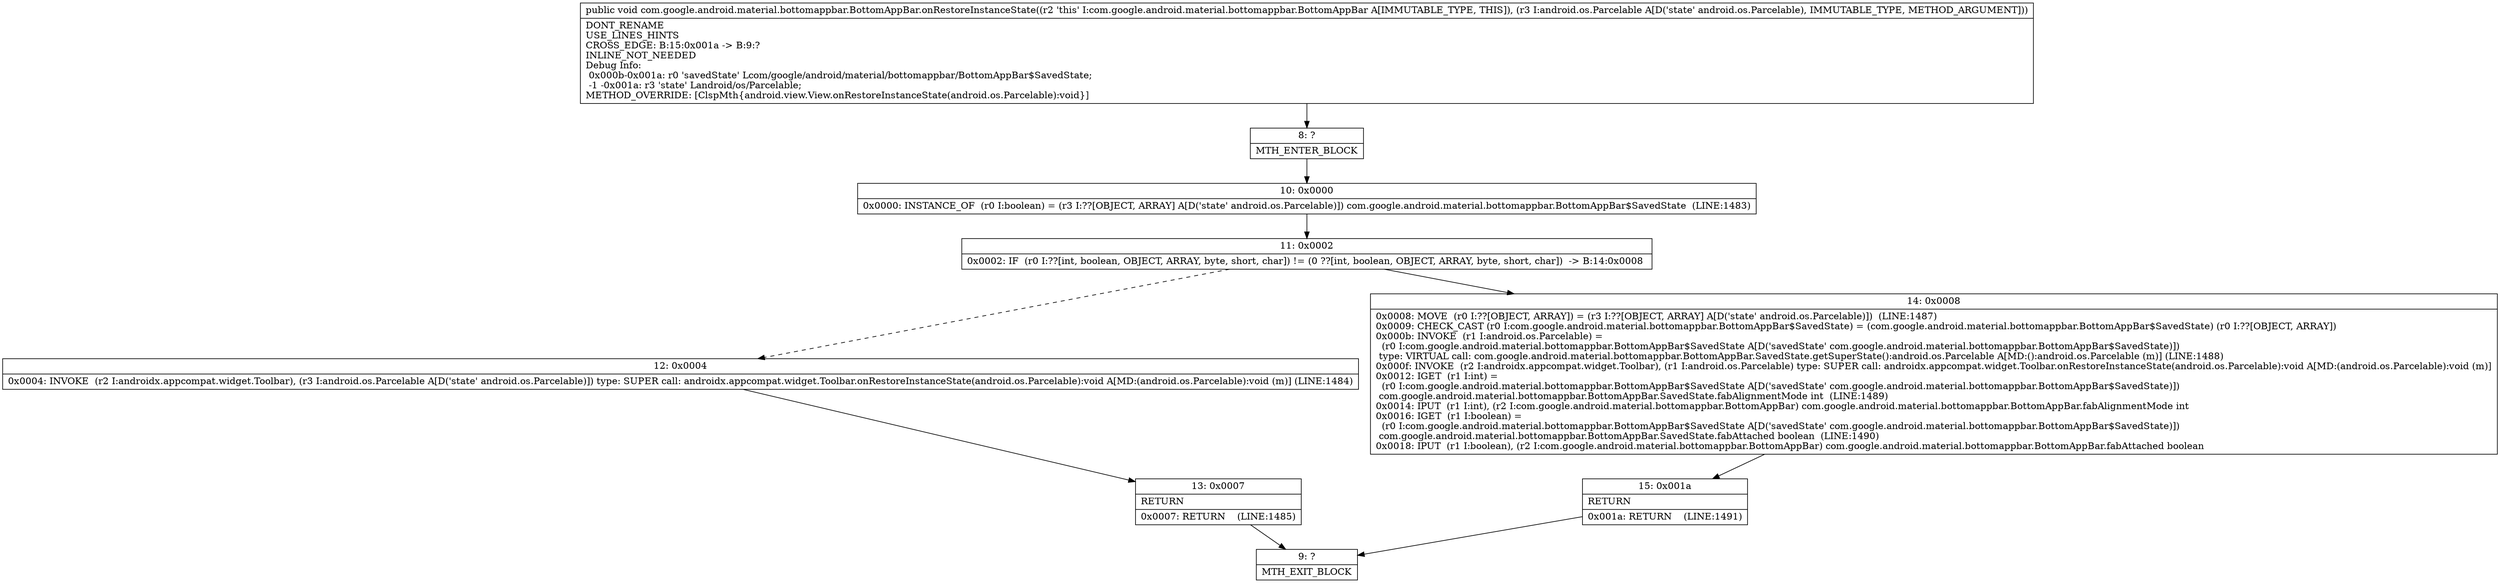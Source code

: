 digraph "CFG forcom.google.android.material.bottomappbar.BottomAppBar.onRestoreInstanceState(Landroid\/os\/Parcelable;)V" {
Node_8 [shape=record,label="{8\:\ ?|MTH_ENTER_BLOCK\l}"];
Node_10 [shape=record,label="{10\:\ 0x0000|0x0000: INSTANCE_OF  (r0 I:boolean) = (r3 I:??[OBJECT, ARRAY] A[D('state' android.os.Parcelable)]) com.google.android.material.bottomappbar.BottomAppBar$SavedState  (LINE:1483)\l}"];
Node_11 [shape=record,label="{11\:\ 0x0002|0x0002: IF  (r0 I:??[int, boolean, OBJECT, ARRAY, byte, short, char]) != (0 ??[int, boolean, OBJECT, ARRAY, byte, short, char])  \-\> B:14:0x0008 \l}"];
Node_12 [shape=record,label="{12\:\ 0x0004|0x0004: INVOKE  (r2 I:androidx.appcompat.widget.Toolbar), (r3 I:android.os.Parcelable A[D('state' android.os.Parcelable)]) type: SUPER call: androidx.appcompat.widget.Toolbar.onRestoreInstanceState(android.os.Parcelable):void A[MD:(android.os.Parcelable):void (m)] (LINE:1484)\l}"];
Node_13 [shape=record,label="{13\:\ 0x0007|RETURN\l|0x0007: RETURN    (LINE:1485)\l}"];
Node_9 [shape=record,label="{9\:\ ?|MTH_EXIT_BLOCK\l}"];
Node_14 [shape=record,label="{14\:\ 0x0008|0x0008: MOVE  (r0 I:??[OBJECT, ARRAY]) = (r3 I:??[OBJECT, ARRAY] A[D('state' android.os.Parcelable)])  (LINE:1487)\l0x0009: CHECK_CAST (r0 I:com.google.android.material.bottomappbar.BottomAppBar$SavedState) = (com.google.android.material.bottomappbar.BottomAppBar$SavedState) (r0 I:??[OBJECT, ARRAY]) \l0x000b: INVOKE  (r1 I:android.os.Parcelable) = \l  (r0 I:com.google.android.material.bottomappbar.BottomAppBar$SavedState A[D('savedState' com.google.android.material.bottomappbar.BottomAppBar$SavedState)])\l type: VIRTUAL call: com.google.android.material.bottomappbar.BottomAppBar.SavedState.getSuperState():android.os.Parcelable A[MD:():android.os.Parcelable (m)] (LINE:1488)\l0x000f: INVOKE  (r2 I:androidx.appcompat.widget.Toolbar), (r1 I:android.os.Parcelable) type: SUPER call: androidx.appcompat.widget.Toolbar.onRestoreInstanceState(android.os.Parcelable):void A[MD:(android.os.Parcelable):void (m)]\l0x0012: IGET  (r1 I:int) = \l  (r0 I:com.google.android.material.bottomappbar.BottomAppBar$SavedState A[D('savedState' com.google.android.material.bottomappbar.BottomAppBar$SavedState)])\l com.google.android.material.bottomappbar.BottomAppBar.SavedState.fabAlignmentMode int  (LINE:1489)\l0x0014: IPUT  (r1 I:int), (r2 I:com.google.android.material.bottomappbar.BottomAppBar) com.google.android.material.bottomappbar.BottomAppBar.fabAlignmentMode int \l0x0016: IGET  (r1 I:boolean) = \l  (r0 I:com.google.android.material.bottomappbar.BottomAppBar$SavedState A[D('savedState' com.google.android.material.bottomappbar.BottomAppBar$SavedState)])\l com.google.android.material.bottomappbar.BottomAppBar.SavedState.fabAttached boolean  (LINE:1490)\l0x0018: IPUT  (r1 I:boolean), (r2 I:com.google.android.material.bottomappbar.BottomAppBar) com.google.android.material.bottomappbar.BottomAppBar.fabAttached boolean \l}"];
Node_15 [shape=record,label="{15\:\ 0x001a|RETURN\l|0x001a: RETURN    (LINE:1491)\l}"];
MethodNode[shape=record,label="{public void com.google.android.material.bottomappbar.BottomAppBar.onRestoreInstanceState((r2 'this' I:com.google.android.material.bottomappbar.BottomAppBar A[IMMUTABLE_TYPE, THIS]), (r3 I:android.os.Parcelable A[D('state' android.os.Parcelable), IMMUTABLE_TYPE, METHOD_ARGUMENT]))  | DONT_RENAME\lUSE_LINES_HINTS\lCROSS_EDGE: B:15:0x001a \-\> B:9:?\lINLINE_NOT_NEEDED\lDebug Info:\l  0x000b\-0x001a: r0 'savedState' Lcom\/google\/android\/material\/bottomappbar\/BottomAppBar$SavedState;\l  \-1 \-0x001a: r3 'state' Landroid\/os\/Parcelable;\lMETHOD_OVERRIDE: [ClspMth\{android.view.View.onRestoreInstanceState(android.os.Parcelable):void\}]\l}"];
MethodNode -> Node_8;Node_8 -> Node_10;
Node_10 -> Node_11;
Node_11 -> Node_12[style=dashed];
Node_11 -> Node_14;
Node_12 -> Node_13;
Node_13 -> Node_9;
Node_14 -> Node_15;
Node_15 -> Node_9;
}


